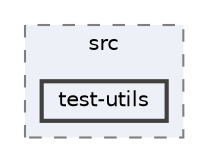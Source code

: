 digraph "packages/cli/src/test-utils"
{
 // LATEX_PDF_SIZE
  bgcolor="transparent";
  edge [fontname=Helvetica,fontsize=10,labelfontname=Helvetica,labelfontsize=10];
  node [fontname=Helvetica,fontsize=10,shape=box,height=0.2,width=0.4];
  compound=true
  subgraph clusterdir_36354808f9070cb5ca9261c2f01f9d34 {
    graph [ bgcolor="#edf0f7", pencolor="grey50", label="src", fontname=Helvetica,fontsize=10 style="filled,dashed", URL="dir_36354808f9070cb5ca9261c2f01f9d34.html",tooltip=""]
  dir_7660f9fe4b9407888481a5ee355b5d6f [label="test-utils", fillcolor="#edf0f7", color="grey25", style="filled,bold", URL="dir_7660f9fe4b9407888481a5ee355b5d6f.html",tooltip=""];
  }
}
